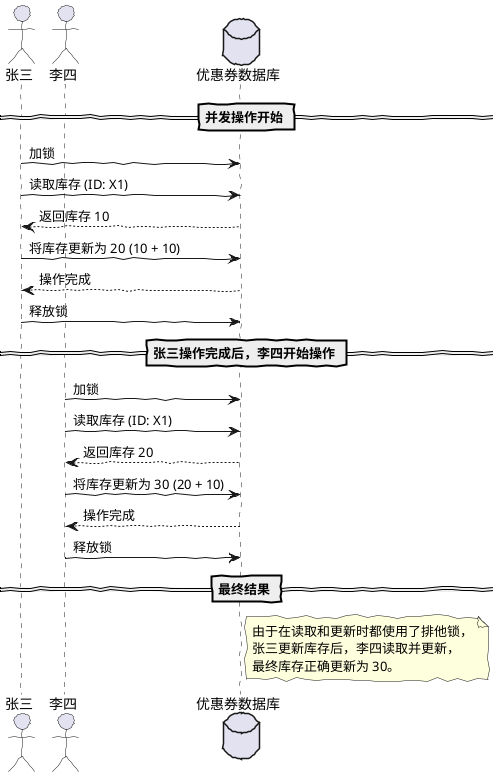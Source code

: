 @startuml
skinparam handwritten true
actor 张三 as zs
actor 李四 as ls
database "优惠券数据库" as DB

== 并发操作开始 ==

zs -> DB : 加锁
zs -> DB : 读取库存 (ID: X1)
DB --> zs : 返回库存 10

zs -> DB : 将库存更新为 20 (10 + 10)
DB --> zs : 操作完成
zs -> DB : 释放锁

== 张三操作完成后，李四开始操作 ==

ls -> DB : 加锁
ls -> DB : 读取库存 (ID: X1)
DB --> ls : 返回库存 20

ls -> DB : 将库存更新为 30 (20 + 10)
DB --> ls : 操作完成
ls -> DB : 释放锁

== 最终结果 ==

note right of DB
    由于在读取和更新时都使用了排他锁，
    张三更新库存后，李四读取并更新，
    最终库存正确更新为 30。
end note

@enduml
